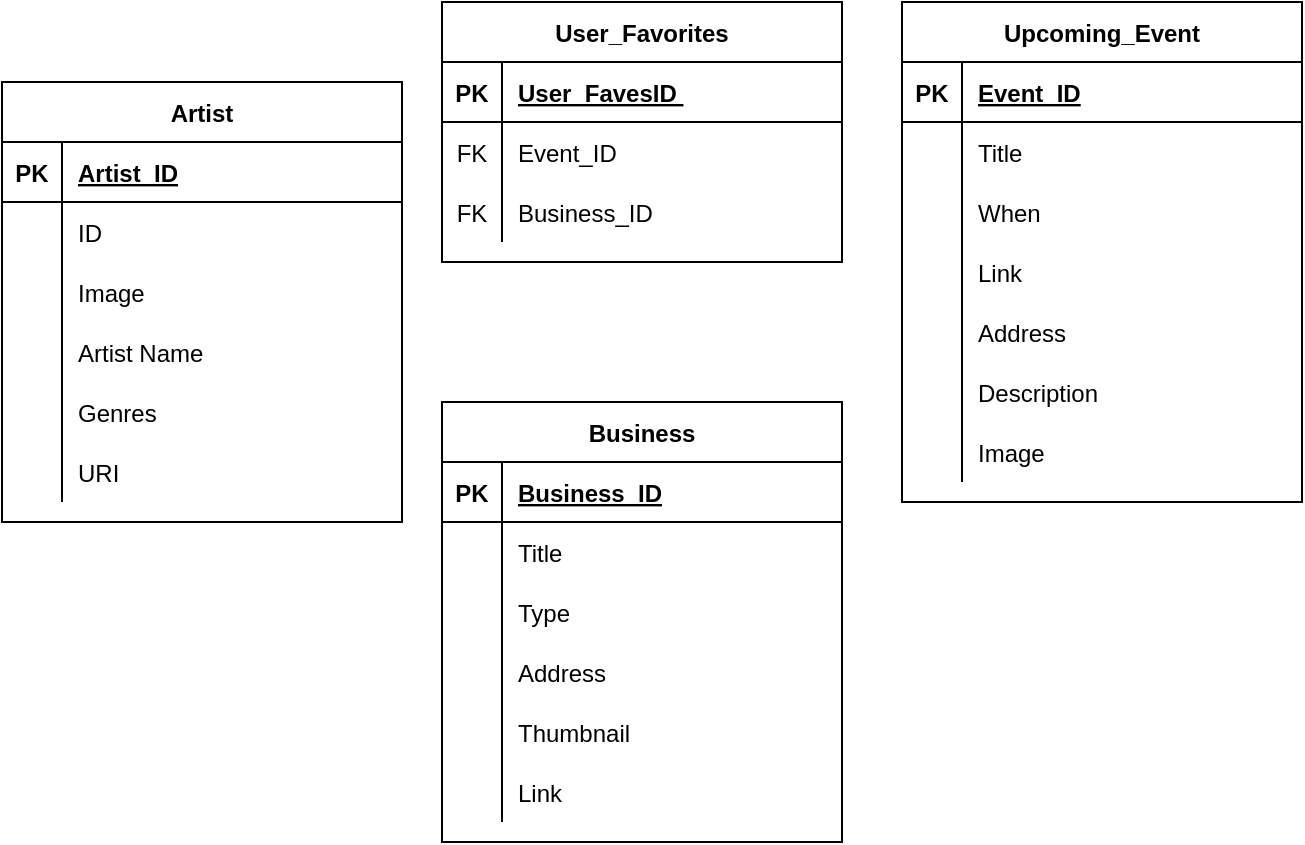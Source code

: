 <mxfile version="20.6.0" type="github">
  <diagram id="R2lEEEUBdFMjLlhIrx00" name="Page-1">
    <mxGraphModel dx="626" dy="595" grid="1" gridSize="10" guides="1" tooltips="1" connect="1" arrows="1" fold="1" page="1" pageScale="1" pageWidth="850" pageHeight="1100" math="0" shadow="0" extFonts="Permanent Marker^https://fonts.googleapis.com/css?family=Permanent+Marker">
      <root>
        <mxCell id="0" />
        <mxCell id="1" parent="0" />
        <mxCell id="C-vyLk0tnHw3VtMMgP7b-23" value="User_Favorites" style="shape=table;startSize=30;container=1;collapsible=1;childLayout=tableLayout;fixedRows=1;rowLines=0;fontStyle=1;align=center;resizeLast=1;" parent="1" vertex="1">
          <mxGeometry x="240" y="80" width="200" height="130" as="geometry" />
        </mxCell>
        <mxCell id="C-vyLk0tnHw3VtMMgP7b-24" value="" style="shape=partialRectangle;collapsible=0;dropTarget=0;pointerEvents=0;fillColor=none;points=[[0,0.5],[1,0.5]];portConstraint=eastwest;top=0;left=0;right=0;bottom=1;" parent="C-vyLk0tnHw3VtMMgP7b-23" vertex="1">
          <mxGeometry y="30" width="200" height="30" as="geometry" />
        </mxCell>
        <mxCell id="C-vyLk0tnHw3VtMMgP7b-25" value="PK" style="shape=partialRectangle;overflow=hidden;connectable=0;fillColor=none;top=0;left=0;bottom=0;right=0;fontStyle=1;" parent="C-vyLk0tnHw3VtMMgP7b-24" vertex="1">
          <mxGeometry width="30" height="30" as="geometry">
            <mxRectangle width="30" height="30" as="alternateBounds" />
          </mxGeometry>
        </mxCell>
        <mxCell id="C-vyLk0tnHw3VtMMgP7b-26" value="User_FavesID " style="shape=partialRectangle;overflow=hidden;connectable=0;fillColor=none;top=0;left=0;bottom=0;right=0;align=left;spacingLeft=6;fontStyle=5;" parent="C-vyLk0tnHw3VtMMgP7b-24" vertex="1">
          <mxGeometry x="30" width="170" height="30" as="geometry">
            <mxRectangle width="170" height="30" as="alternateBounds" />
          </mxGeometry>
        </mxCell>
        <mxCell id="C-vyLk0tnHw3VtMMgP7b-27" value="" style="shape=partialRectangle;collapsible=0;dropTarget=0;pointerEvents=0;fillColor=none;points=[[0,0.5],[1,0.5]];portConstraint=eastwest;top=0;left=0;right=0;bottom=0;" parent="C-vyLk0tnHw3VtMMgP7b-23" vertex="1">
          <mxGeometry y="60" width="200" height="30" as="geometry" />
        </mxCell>
        <mxCell id="C-vyLk0tnHw3VtMMgP7b-28" value="FK" style="shape=partialRectangle;overflow=hidden;connectable=0;fillColor=none;top=0;left=0;bottom=0;right=0;" parent="C-vyLk0tnHw3VtMMgP7b-27" vertex="1">
          <mxGeometry width="30" height="30" as="geometry">
            <mxRectangle width="30" height="30" as="alternateBounds" />
          </mxGeometry>
        </mxCell>
        <mxCell id="C-vyLk0tnHw3VtMMgP7b-29" value="Event_ID" style="shape=partialRectangle;overflow=hidden;connectable=0;fillColor=none;top=0;left=0;bottom=0;right=0;align=left;spacingLeft=6;" parent="C-vyLk0tnHw3VtMMgP7b-27" vertex="1">
          <mxGeometry x="30" width="170" height="30" as="geometry">
            <mxRectangle width="170" height="30" as="alternateBounds" />
          </mxGeometry>
        </mxCell>
        <mxCell id="uPwK_u9jlYaSTkokx-6Y-1" style="shape=partialRectangle;collapsible=0;dropTarget=0;pointerEvents=0;fillColor=none;points=[[0,0.5],[1,0.5]];portConstraint=eastwest;top=0;left=0;right=0;bottom=0;" vertex="1" parent="C-vyLk0tnHw3VtMMgP7b-23">
          <mxGeometry y="90" width="200" height="30" as="geometry" />
        </mxCell>
        <mxCell id="uPwK_u9jlYaSTkokx-6Y-2" value="FK" style="shape=partialRectangle;overflow=hidden;connectable=0;fillColor=none;top=0;left=0;bottom=0;right=0;" vertex="1" parent="uPwK_u9jlYaSTkokx-6Y-1">
          <mxGeometry width="30" height="30" as="geometry">
            <mxRectangle width="30" height="30" as="alternateBounds" />
          </mxGeometry>
        </mxCell>
        <mxCell id="uPwK_u9jlYaSTkokx-6Y-3" value="Business_ID" style="shape=partialRectangle;overflow=hidden;connectable=0;fillColor=none;top=0;left=0;bottom=0;right=0;align=left;spacingLeft=6;" vertex="1" parent="uPwK_u9jlYaSTkokx-6Y-1">
          <mxGeometry x="30" width="170" height="30" as="geometry">
            <mxRectangle width="170" height="30" as="alternateBounds" />
          </mxGeometry>
        </mxCell>
        <mxCell id="uPwK_u9jlYaSTkokx-6Y-4" value="Upcoming_Event" style="shape=table;startSize=30;container=1;collapsible=1;childLayout=tableLayout;fixedRows=1;rowLines=0;fontStyle=1;align=center;resizeLast=1;" vertex="1" parent="1">
          <mxGeometry x="470" y="80" width="200" height="250" as="geometry" />
        </mxCell>
        <mxCell id="uPwK_u9jlYaSTkokx-6Y-5" value="" style="shape=partialRectangle;collapsible=0;dropTarget=0;pointerEvents=0;fillColor=none;points=[[0,0.5],[1,0.5]];portConstraint=eastwest;top=0;left=0;right=0;bottom=1;" vertex="1" parent="uPwK_u9jlYaSTkokx-6Y-4">
          <mxGeometry y="30" width="200" height="30" as="geometry" />
        </mxCell>
        <mxCell id="uPwK_u9jlYaSTkokx-6Y-6" value="PK" style="shape=partialRectangle;overflow=hidden;connectable=0;fillColor=none;top=0;left=0;bottom=0;right=0;fontStyle=1;" vertex="1" parent="uPwK_u9jlYaSTkokx-6Y-5">
          <mxGeometry width="30" height="30" as="geometry">
            <mxRectangle width="30" height="30" as="alternateBounds" />
          </mxGeometry>
        </mxCell>
        <mxCell id="uPwK_u9jlYaSTkokx-6Y-7" value="Event_ID" style="shape=partialRectangle;overflow=hidden;connectable=0;fillColor=none;top=0;left=0;bottom=0;right=0;align=left;spacingLeft=6;fontStyle=5;" vertex="1" parent="uPwK_u9jlYaSTkokx-6Y-5">
          <mxGeometry x="30" width="170" height="30" as="geometry">
            <mxRectangle width="170" height="30" as="alternateBounds" />
          </mxGeometry>
        </mxCell>
        <mxCell id="uPwK_u9jlYaSTkokx-6Y-8" value="" style="shape=partialRectangle;collapsible=0;dropTarget=0;pointerEvents=0;fillColor=none;points=[[0,0.5],[1,0.5]];portConstraint=eastwest;top=0;left=0;right=0;bottom=0;" vertex="1" parent="uPwK_u9jlYaSTkokx-6Y-4">
          <mxGeometry y="60" width="200" height="30" as="geometry" />
        </mxCell>
        <mxCell id="uPwK_u9jlYaSTkokx-6Y-9" value="" style="shape=partialRectangle;overflow=hidden;connectable=0;fillColor=none;top=0;left=0;bottom=0;right=0;" vertex="1" parent="uPwK_u9jlYaSTkokx-6Y-8">
          <mxGeometry width="30" height="30" as="geometry">
            <mxRectangle width="30" height="30" as="alternateBounds" />
          </mxGeometry>
        </mxCell>
        <mxCell id="uPwK_u9jlYaSTkokx-6Y-10" value="Title" style="shape=partialRectangle;overflow=hidden;connectable=0;fillColor=none;top=0;left=0;bottom=0;right=0;align=left;spacingLeft=6;" vertex="1" parent="uPwK_u9jlYaSTkokx-6Y-8">
          <mxGeometry x="30" width="170" height="30" as="geometry">
            <mxRectangle width="170" height="30" as="alternateBounds" />
          </mxGeometry>
        </mxCell>
        <mxCell id="uPwK_u9jlYaSTkokx-6Y-11" style="shape=partialRectangle;collapsible=0;dropTarget=0;pointerEvents=0;fillColor=none;points=[[0,0.5],[1,0.5]];portConstraint=eastwest;top=0;left=0;right=0;bottom=0;" vertex="1" parent="uPwK_u9jlYaSTkokx-6Y-4">
          <mxGeometry y="90" width="200" height="30" as="geometry" />
        </mxCell>
        <mxCell id="uPwK_u9jlYaSTkokx-6Y-12" value="" style="shape=partialRectangle;overflow=hidden;connectable=0;fillColor=none;top=0;left=0;bottom=0;right=0;" vertex="1" parent="uPwK_u9jlYaSTkokx-6Y-11">
          <mxGeometry width="30" height="30" as="geometry">
            <mxRectangle width="30" height="30" as="alternateBounds" />
          </mxGeometry>
        </mxCell>
        <mxCell id="uPwK_u9jlYaSTkokx-6Y-13" value="When" style="shape=partialRectangle;overflow=hidden;connectable=0;fillColor=none;top=0;left=0;bottom=0;right=0;align=left;spacingLeft=6;" vertex="1" parent="uPwK_u9jlYaSTkokx-6Y-11">
          <mxGeometry x="30" width="170" height="30" as="geometry">
            <mxRectangle width="170" height="30" as="alternateBounds" />
          </mxGeometry>
        </mxCell>
        <mxCell id="uPwK_u9jlYaSTkokx-6Y-14" style="shape=partialRectangle;collapsible=0;dropTarget=0;pointerEvents=0;fillColor=none;points=[[0,0.5],[1,0.5]];portConstraint=eastwest;top=0;left=0;right=0;bottom=0;" vertex="1" parent="uPwK_u9jlYaSTkokx-6Y-4">
          <mxGeometry y="120" width="200" height="30" as="geometry" />
        </mxCell>
        <mxCell id="uPwK_u9jlYaSTkokx-6Y-15" style="shape=partialRectangle;overflow=hidden;connectable=0;fillColor=none;top=0;left=0;bottom=0;right=0;" vertex="1" parent="uPwK_u9jlYaSTkokx-6Y-14">
          <mxGeometry width="30" height="30" as="geometry">
            <mxRectangle width="30" height="30" as="alternateBounds" />
          </mxGeometry>
        </mxCell>
        <mxCell id="uPwK_u9jlYaSTkokx-6Y-16" value="Link   " style="shape=partialRectangle;overflow=hidden;connectable=0;fillColor=none;top=0;left=0;bottom=0;right=0;align=left;spacingLeft=6;" vertex="1" parent="uPwK_u9jlYaSTkokx-6Y-14">
          <mxGeometry x="30" width="170" height="30" as="geometry">
            <mxRectangle width="170" height="30" as="alternateBounds" />
          </mxGeometry>
        </mxCell>
        <mxCell id="uPwK_u9jlYaSTkokx-6Y-17" style="shape=partialRectangle;collapsible=0;dropTarget=0;pointerEvents=0;fillColor=none;points=[[0,0.5],[1,0.5]];portConstraint=eastwest;top=0;left=0;right=0;bottom=0;" vertex="1" parent="uPwK_u9jlYaSTkokx-6Y-4">
          <mxGeometry y="150" width="200" height="30" as="geometry" />
        </mxCell>
        <mxCell id="uPwK_u9jlYaSTkokx-6Y-18" style="shape=partialRectangle;overflow=hidden;connectable=0;fillColor=none;top=0;left=0;bottom=0;right=0;" vertex="1" parent="uPwK_u9jlYaSTkokx-6Y-17">
          <mxGeometry width="30" height="30" as="geometry">
            <mxRectangle width="30" height="30" as="alternateBounds" />
          </mxGeometry>
        </mxCell>
        <mxCell id="uPwK_u9jlYaSTkokx-6Y-19" value="Address" style="shape=partialRectangle;overflow=hidden;connectable=0;fillColor=none;top=0;left=0;bottom=0;right=0;align=left;spacingLeft=6;" vertex="1" parent="uPwK_u9jlYaSTkokx-6Y-17">
          <mxGeometry x="30" width="170" height="30" as="geometry">
            <mxRectangle width="170" height="30" as="alternateBounds" />
          </mxGeometry>
        </mxCell>
        <mxCell id="uPwK_u9jlYaSTkokx-6Y-20" style="shape=partialRectangle;collapsible=0;dropTarget=0;pointerEvents=0;fillColor=none;points=[[0,0.5],[1,0.5]];portConstraint=eastwest;top=0;left=0;right=0;bottom=0;" vertex="1" parent="uPwK_u9jlYaSTkokx-6Y-4">
          <mxGeometry y="180" width="200" height="30" as="geometry" />
        </mxCell>
        <mxCell id="uPwK_u9jlYaSTkokx-6Y-21" style="shape=partialRectangle;overflow=hidden;connectable=0;fillColor=none;top=0;left=0;bottom=0;right=0;" vertex="1" parent="uPwK_u9jlYaSTkokx-6Y-20">
          <mxGeometry width="30" height="30" as="geometry">
            <mxRectangle width="30" height="30" as="alternateBounds" />
          </mxGeometry>
        </mxCell>
        <mxCell id="uPwK_u9jlYaSTkokx-6Y-22" value="Description" style="shape=partialRectangle;overflow=hidden;connectable=0;fillColor=none;top=0;left=0;bottom=0;right=0;align=left;spacingLeft=6;" vertex="1" parent="uPwK_u9jlYaSTkokx-6Y-20">
          <mxGeometry x="30" width="170" height="30" as="geometry">
            <mxRectangle width="170" height="30" as="alternateBounds" />
          </mxGeometry>
        </mxCell>
        <mxCell id="uPwK_u9jlYaSTkokx-6Y-23" style="shape=partialRectangle;collapsible=0;dropTarget=0;pointerEvents=0;fillColor=none;points=[[0,0.5],[1,0.5]];portConstraint=eastwest;top=0;left=0;right=0;bottom=0;" vertex="1" parent="uPwK_u9jlYaSTkokx-6Y-4">
          <mxGeometry y="210" width="200" height="30" as="geometry" />
        </mxCell>
        <mxCell id="uPwK_u9jlYaSTkokx-6Y-24" style="shape=partialRectangle;overflow=hidden;connectable=0;fillColor=none;top=0;left=0;bottom=0;right=0;" vertex="1" parent="uPwK_u9jlYaSTkokx-6Y-23">
          <mxGeometry width="30" height="30" as="geometry">
            <mxRectangle width="30" height="30" as="alternateBounds" />
          </mxGeometry>
        </mxCell>
        <mxCell id="uPwK_u9jlYaSTkokx-6Y-25" value="Image" style="shape=partialRectangle;overflow=hidden;connectable=0;fillColor=none;top=0;left=0;bottom=0;right=0;align=left;spacingLeft=6;" vertex="1" parent="uPwK_u9jlYaSTkokx-6Y-23">
          <mxGeometry x="30" width="170" height="30" as="geometry">
            <mxRectangle width="170" height="30" as="alternateBounds" />
          </mxGeometry>
        </mxCell>
        <mxCell id="uPwK_u9jlYaSTkokx-6Y-36" value="Business" style="shape=table;startSize=30;container=1;collapsible=1;childLayout=tableLayout;fixedRows=1;rowLines=0;fontStyle=1;align=center;resizeLast=1;" vertex="1" parent="1">
          <mxGeometry x="240" y="280" width="200" height="220" as="geometry" />
        </mxCell>
        <mxCell id="uPwK_u9jlYaSTkokx-6Y-37" value="" style="shape=partialRectangle;collapsible=0;dropTarget=0;pointerEvents=0;fillColor=none;points=[[0,0.5],[1,0.5]];portConstraint=eastwest;top=0;left=0;right=0;bottom=1;" vertex="1" parent="uPwK_u9jlYaSTkokx-6Y-36">
          <mxGeometry y="30" width="200" height="30" as="geometry" />
        </mxCell>
        <mxCell id="uPwK_u9jlYaSTkokx-6Y-38" value="PK" style="shape=partialRectangle;overflow=hidden;connectable=0;fillColor=none;top=0;left=0;bottom=0;right=0;fontStyle=1;" vertex="1" parent="uPwK_u9jlYaSTkokx-6Y-37">
          <mxGeometry width="30" height="30" as="geometry">
            <mxRectangle width="30" height="30" as="alternateBounds" />
          </mxGeometry>
        </mxCell>
        <mxCell id="uPwK_u9jlYaSTkokx-6Y-39" value="Business_ID" style="shape=partialRectangle;overflow=hidden;connectable=0;fillColor=none;top=0;left=0;bottom=0;right=0;align=left;spacingLeft=6;fontStyle=5;" vertex="1" parent="uPwK_u9jlYaSTkokx-6Y-37">
          <mxGeometry x="30" width="170" height="30" as="geometry">
            <mxRectangle width="170" height="30" as="alternateBounds" />
          </mxGeometry>
        </mxCell>
        <mxCell id="uPwK_u9jlYaSTkokx-6Y-40" value="" style="shape=partialRectangle;collapsible=0;dropTarget=0;pointerEvents=0;fillColor=none;points=[[0,0.5],[1,0.5]];portConstraint=eastwest;top=0;left=0;right=0;bottom=0;" vertex="1" parent="uPwK_u9jlYaSTkokx-6Y-36">
          <mxGeometry y="60" width="200" height="30" as="geometry" />
        </mxCell>
        <mxCell id="uPwK_u9jlYaSTkokx-6Y-41" value="" style="shape=partialRectangle;overflow=hidden;connectable=0;fillColor=none;top=0;left=0;bottom=0;right=0;" vertex="1" parent="uPwK_u9jlYaSTkokx-6Y-40">
          <mxGeometry width="30" height="30" as="geometry">
            <mxRectangle width="30" height="30" as="alternateBounds" />
          </mxGeometry>
        </mxCell>
        <mxCell id="uPwK_u9jlYaSTkokx-6Y-42" value="Title" style="shape=partialRectangle;overflow=hidden;connectable=0;fillColor=none;top=0;left=0;bottom=0;right=0;align=left;spacingLeft=6;" vertex="1" parent="uPwK_u9jlYaSTkokx-6Y-40">
          <mxGeometry x="30" width="170" height="30" as="geometry">
            <mxRectangle width="170" height="30" as="alternateBounds" />
          </mxGeometry>
        </mxCell>
        <mxCell id="uPwK_u9jlYaSTkokx-6Y-43" style="shape=partialRectangle;collapsible=0;dropTarget=0;pointerEvents=0;fillColor=none;points=[[0,0.5],[1,0.5]];portConstraint=eastwest;top=0;left=0;right=0;bottom=0;" vertex="1" parent="uPwK_u9jlYaSTkokx-6Y-36">
          <mxGeometry y="90" width="200" height="30" as="geometry" />
        </mxCell>
        <mxCell id="uPwK_u9jlYaSTkokx-6Y-44" value="" style="shape=partialRectangle;overflow=hidden;connectable=0;fillColor=none;top=0;left=0;bottom=0;right=0;" vertex="1" parent="uPwK_u9jlYaSTkokx-6Y-43">
          <mxGeometry width="30" height="30" as="geometry">
            <mxRectangle width="30" height="30" as="alternateBounds" />
          </mxGeometry>
        </mxCell>
        <mxCell id="uPwK_u9jlYaSTkokx-6Y-45" value="Type" style="shape=partialRectangle;overflow=hidden;connectable=0;fillColor=none;top=0;left=0;bottom=0;right=0;align=left;spacingLeft=6;" vertex="1" parent="uPwK_u9jlYaSTkokx-6Y-43">
          <mxGeometry x="30" width="170" height="30" as="geometry">
            <mxRectangle width="170" height="30" as="alternateBounds" />
          </mxGeometry>
        </mxCell>
        <mxCell id="uPwK_u9jlYaSTkokx-6Y-49" style="shape=partialRectangle;collapsible=0;dropTarget=0;pointerEvents=0;fillColor=none;points=[[0,0.5],[1,0.5]];portConstraint=eastwest;top=0;left=0;right=0;bottom=0;" vertex="1" parent="uPwK_u9jlYaSTkokx-6Y-36">
          <mxGeometry y="120" width="200" height="30" as="geometry" />
        </mxCell>
        <mxCell id="uPwK_u9jlYaSTkokx-6Y-50" style="shape=partialRectangle;overflow=hidden;connectable=0;fillColor=none;top=0;left=0;bottom=0;right=0;" vertex="1" parent="uPwK_u9jlYaSTkokx-6Y-49">
          <mxGeometry width="30" height="30" as="geometry">
            <mxRectangle width="30" height="30" as="alternateBounds" />
          </mxGeometry>
        </mxCell>
        <mxCell id="uPwK_u9jlYaSTkokx-6Y-51" value="Address" style="shape=partialRectangle;overflow=hidden;connectable=0;fillColor=none;top=0;left=0;bottom=0;right=0;align=left;spacingLeft=6;" vertex="1" parent="uPwK_u9jlYaSTkokx-6Y-49">
          <mxGeometry x="30" width="170" height="30" as="geometry">
            <mxRectangle width="170" height="30" as="alternateBounds" />
          </mxGeometry>
        </mxCell>
        <mxCell id="uPwK_u9jlYaSTkokx-6Y-55" style="shape=partialRectangle;collapsible=0;dropTarget=0;pointerEvents=0;fillColor=none;points=[[0,0.5],[1,0.5]];portConstraint=eastwest;top=0;left=0;right=0;bottom=0;" vertex="1" parent="uPwK_u9jlYaSTkokx-6Y-36">
          <mxGeometry y="150" width="200" height="30" as="geometry" />
        </mxCell>
        <mxCell id="uPwK_u9jlYaSTkokx-6Y-56" style="shape=partialRectangle;overflow=hidden;connectable=0;fillColor=none;top=0;left=0;bottom=0;right=0;" vertex="1" parent="uPwK_u9jlYaSTkokx-6Y-55">
          <mxGeometry width="30" height="30" as="geometry">
            <mxRectangle width="30" height="30" as="alternateBounds" />
          </mxGeometry>
        </mxCell>
        <mxCell id="uPwK_u9jlYaSTkokx-6Y-57" value="Thumbnail" style="shape=partialRectangle;overflow=hidden;connectable=0;fillColor=none;top=0;left=0;bottom=0;right=0;align=left;spacingLeft=6;" vertex="1" parent="uPwK_u9jlYaSTkokx-6Y-55">
          <mxGeometry x="30" width="170" height="30" as="geometry">
            <mxRectangle width="170" height="30" as="alternateBounds" />
          </mxGeometry>
        </mxCell>
        <mxCell id="uPwK_u9jlYaSTkokx-6Y-58" style="shape=partialRectangle;collapsible=0;dropTarget=0;pointerEvents=0;fillColor=none;points=[[0,0.5],[1,0.5]];portConstraint=eastwest;top=0;left=0;right=0;bottom=0;" vertex="1" parent="uPwK_u9jlYaSTkokx-6Y-36">
          <mxGeometry y="180" width="200" height="30" as="geometry" />
        </mxCell>
        <mxCell id="uPwK_u9jlYaSTkokx-6Y-59" style="shape=partialRectangle;overflow=hidden;connectable=0;fillColor=none;top=0;left=0;bottom=0;right=0;" vertex="1" parent="uPwK_u9jlYaSTkokx-6Y-58">
          <mxGeometry width="30" height="30" as="geometry">
            <mxRectangle width="30" height="30" as="alternateBounds" />
          </mxGeometry>
        </mxCell>
        <mxCell id="uPwK_u9jlYaSTkokx-6Y-60" value="Link" style="shape=partialRectangle;overflow=hidden;connectable=0;fillColor=none;top=0;left=0;bottom=0;right=0;align=left;spacingLeft=6;" vertex="1" parent="uPwK_u9jlYaSTkokx-6Y-58">
          <mxGeometry x="30" width="170" height="30" as="geometry">
            <mxRectangle width="170" height="30" as="alternateBounds" />
          </mxGeometry>
        </mxCell>
        <mxCell id="uPwK_u9jlYaSTkokx-6Y-61" value="Artist" style="shape=table;startSize=30;container=1;collapsible=1;childLayout=tableLayout;fixedRows=1;rowLines=0;fontStyle=1;align=center;resizeLast=1;" vertex="1" parent="1">
          <mxGeometry x="20" y="120" width="200" height="220" as="geometry" />
        </mxCell>
        <mxCell id="uPwK_u9jlYaSTkokx-6Y-62" value="" style="shape=partialRectangle;collapsible=0;dropTarget=0;pointerEvents=0;fillColor=none;points=[[0,0.5],[1,0.5]];portConstraint=eastwest;top=0;left=0;right=0;bottom=1;" vertex="1" parent="uPwK_u9jlYaSTkokx-6Y-61">
          <mxGeometry y="30" width="200" height="30" as="geometry" />
        </mxCell>
        <mxCell id="uPwK_u9jlYaSTkokx-6Y-63" value="PK" style="shape=partialRectangle;overflow=hidden;connectable=0;fillColor=none;top=0;left=0;bottom=0;right=0;fontStyle=1;" vertex="1" parent="uPwK_u9jlYaSTkokx-6Y-62">
          <mxGeometry width="30" height="30" as="geometry">
            <mxRectangle width="30" height="30" as="alternateBounds" />
          </mxGeometry>
        </mxCell>
        <mxCell id="uPwK_u9jlYaSTkokx-6Y-64" value="Artist_ID" style="shape=partialRectangle;overflow=hidden;connectable=0;fillColor=none;top=0;left=0;bottom=0;right=0;align=left;spacingLeft=6;fontStyle=5;" vertex="1" parent="uPwK_u9jlYaSTkokx-6Y-62">
          <mxGeometry x="30" width="170" height="30" as="geometry">
            <mxRectangle width="170" height="30" as="alternateBounds" />
          </mxGeometry>
        </mxCell>
        <mxCell id="uPwK_u9jlYaSTkokx-6Y-65" value="" style="shape=partialRectangle;collapsible=0;dropTarget=0;pointerEvents=0;fillColor=none;points=[[0,0.5],[1,0.5]];portConstraint=eastwest;top=0;left=0;right=0;bottom=0;" vertex="1" parent="uPwK_u9jlYaSTkokx-6Y-61">
          <mxGeometry y="60" width="200" height="30" as="geometry" />
        </mxCell>
        <mxCell id="uPwK_u9jlYaSTkokx-6Y-66" value="" style="shape=partialRectangle;overflow=hidden;connectable=0;fillColor=none;top=0;left=0;bottom=0;right=0;" vertex="1" parent="uPwK_u9jlYaSTkokx-6Y-65">
          <mxGeometry width="30" height="30" as="geometry">
            <mxRectangle width="30" height="30" as="alternateBounds" />
          </mxGeometry>
        </mxCell>
        <mxCell id="uPwK_u9jlYaSTkokx-6Y-67" value="ID" style="shape=partialRectangle;overflow=hidden;connectable=0;fillColor=none;top=0;left=0;bottom=0;right=0;align=left;spacingLeft=6;" vertex="1" parent="uPwK_u9jlYaSTkokx-6Y-65">
          <mxGeometry x="30" width="170" height="30" as="geometry">
            <mxRectangle width="170" height="30" as="alternateBounds" />
          </mxGeometry>
        </mxCell>
        <mxCell id="uPwK_u9jlYaSTkokx-6Y-68" style="shape=partialRectangle;collapsible=0;dropTarget=0;pointerEvents=0;fillColor=none;points=[[0,0.5],[1,0.5]];portConstraint=eastwest;top=0;left=0;right=0;bottom=0;" vertex="1" parent="uPwK_u9jlYaSTkokx-6Y-61">
          <mxGeometry y="90" width="200" height="30" as="geometry" />
        </mxCell>
        <mxCell id="uPwK_u9jlYaSTkokx-6Y-69" value="" style="shape=partialRectangle;overflow=hidden;connectable=0;fillColor=none;top=0;left=0;bottom=0;right=0;" vertex="1" parent="uPwK_u9jlYaSTkokx-6Y-68">
          <mxGeometry width="30" height="30" as="geometry">
            <mxRectangle width="30" height="30" as="alternateBounds" />
          </mxGeometry>
        </mxCell>
        <mxCell id="uPwK_u9jlYaSTkokx-6Y-70" value="Image" style="shape=partialRectangle;overflow=hidden;connectable=0;fillColor=none;top=0;left=0;bottom=0;right=0;align=left;spacingLeft=6;" vertex="1" parent="uPwK_u9jlYaSTkokx-6Y-68">
          <mxGeometry x="30" width="170" height="30" as="geometry">
            <mxRectangle width="170" height="30" as="alternateBounds" />
          </mxGeometry>
        </mxCell>
        <mxCell id="uPwK_u9jlYaSTkokx-6Y-71" style="shape=partialRectangle;collapsible=0;dropTarget=0;pointerEvents=0;fillColor=none;points=[[0,0.5],[1,0.5]];portConstraint=eastwest;top=0;left=0;right=0;bottom=0;" vertex="1" parent="uPwK_u9jlYaSTkokx-6Y-61">
          <mxGeometry y="120" width="200" height="30" as="geometry" />
        </mxCell>
        <mxCell id="uPwK_u9jlYaSTkokx-6Y-72" style="shape=partialRectangle;overflow=hidden;connectable=0;fillColor=none;top=0;left=0;bottom=0;right=0;" vertex="1" parent="uPwK_u9jlYaSTkokx-6Y-71">
          <mxGeometry width="30" height="30" as="geometry">
            <mxRectangle width="30" height="30" as="alternateBounds" />
          </mxGeometry>
        </mxCell>
        <mxCell id="uPwK_u9jlYaSTkokx-6Y-73" value="Artist Name" style="shape=partialRectangle;overflow=hidden;connectable=0;fillColor=none;top=0;left=0;bottom=0;right=0;align=left;spacingLeft=6;" vertex="1" parent="uPwK_u9jlYaSTkokx-6Y-71">
          <mxGeometry x="30" width="170" height="30" as="geometry">
            <mxRectangle width="170" height="30" as="alternateBounds" />
          </mxGeometry>
        </mxCell>
        <mxCell id="uPwK_u9jlYaSTkokx-6Y-74" style="shape=partialRectangle;collapsible=0;dropTarget=0;pointerEvents=0;fillColor=none;points=[[0,0.5],[1,0.5]];portConstraint=eastwest;top=0;left=0;right=0;bottom=0;" vertex="1" parent="uPwK_u9jlYaSTkokx-6Y-61">
          <mxGeometry y="150" width="200" height="30" as="geometry" />
        </mxCell>
        <mxCell id="uPwK_u9jlYaSTkokx-6Y-75" style="shape=partialRectangle;overflow=hidden;connectable=0;fillColor=none;top=0;left=0;bottom=0;right=0;" vertex="1" parent="uPwK_u9jlYaSTkokx-6Y-74">
          <mxGeometry width="30" height="30" as="geometry">
            <mxRectangle width="30" height="30" as="alternateBounds" />
          </mxGeometry>
        </mxCell>
        <mxCell id="uPwK_u9jlYaSTkokx-6Y-76" value="Genres" style="shape=partialRectangle;overflow=hidden;connectable=0;fillColor=none;top=0;left=0;bottom=0;right=0;align=left;spacingLeft=6;" vertex="1" parent="uPwK_u9jlYaSTkokx-6Y-74">
          <mxGeometry x="30" width="170" height="30" as="geometry">
            <mxRectangle width="170" height="30" as="alternateBounds" />
          </mxGeometry>
        </mxCell>
        <mxCell id="uPwK_u9jlYaSTkokx-6Y-80" style="shape=partialRectangle;collapsible=0;dropTarget=0;pointerEvents=0;fillColor=none;points=[[0,0.5],[1,0.5]];portConstraint=eastwest;top=0;left=0;right=0;bottom=0;" vertex="1" parent="uPwK_u9jlYaSTkokx-6Y-61">
          <mxGeometry y="180" width="200" height="30" as="geometry" />
        </mxCell>
        <mxCell id="uPwK_u9jlYaSTkokx-6Y-81" style="shape=partialRectangle;overflow=hidden;connectable=0;fillColor=none;top=0;left=0;bottom=0;right=0;" vertex="1" parent="uPwK_u9jlYaSTkokx-6Y-80">
          <mxGeometry width="30" height="30" as="geometry">
            <mxRectangle width="30" height="30" as="alternateBounds" />
          </mxGeometry>
        </mxCell>
        <mxCell id="uPwK_u9jlYaSTkokx-6Y-82" value="URI" style="shape=partialRectangle;overflow=hidden;connectable=0;fillColor=none;top=0;left=0;bottom=0;right=0;align=left;spacingLeft=6;" vertex="1" parent="uPwK_u9jlYaSTkokx-6Y-80">
          <mxGeometry x="30" width="170" height="30" as="geometry">
            <mxRectangle width="170" height="30" as="alternateBounds" />
          </mxGeometry>
        </mxCell>
      </root>
    </mxGraphModel>
  </diagram>
</mxfile>
